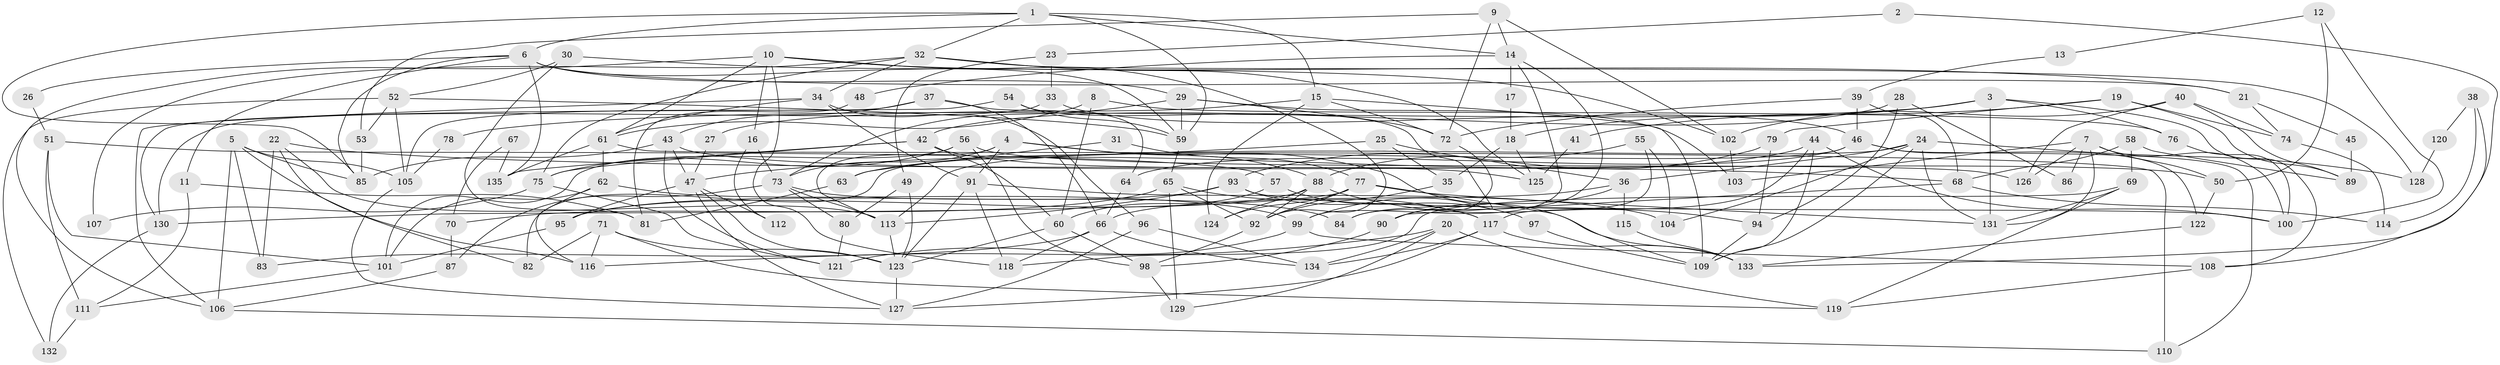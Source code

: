 // Generated by graph-tools (version 1.1) at 2025/50/03/09/25 03:50:10]
// undirected, 135 vertices, 270 edges
graph export_dot {
graph [start="1"]
  node [color=gray90,style=filled];
  1;
  2;
  3;
  4;
  5;
  6;
  7;
  8;
  9;
  10;
  11;
  12;
  13;
  14;
  15;
  16;
  17;
  18;
  19;
  20;
  21;
  22;
  23;
  24;
  25;
  26;
  27;
  28;
  29;
  30;
  31;
  32;
  33;
  34;
  35;
  36;
  37;
  38;
  39;
  40;
  41;
  42;
  43;
  44;
  45;
  46;
  47;
  48;
  49;
  50;
  51;
  52;
  53;
  54;
  55;
  56;
  57;
  58;
  59;
  60;
  61;
  62;
  63;
  64;
  65;
  66;
  67;
  68;
  69;
  70;
  71;
  72;
  73;
  74;
  75;
  76;
  77;
  78;
  79;
  80;
  81;
  82;
  83;
  84;
  85;
  86;
  87;
  88;
  89;
  90;
  91;
  92;
  93;
  94;
  95;
  96;
  97;
  98;
  99;
  100;
  101;
  102;
  103;
  104;
  105;
  106;
  107;
  108;
  109;
  110;
  111;
  112;
  113;
  114;
  115;
  116;
  117;
  118;
  119;
  120;
  121;
  122;
  123;
  124;
  125;
  126;
  127;
  128;
  129;
  130;
  131;
  132;
  133;
  134;
  135;
  1 -- 32;
  1 -- 85;
  1 -- 6;
  1 -- 14;
  1 -- 15;
  1 -- 59;
  2 -- 133;
  2 -- 23;
  3 -- 76;
  3 -- 131;
  3 -- 18;
  3 -- 78;
  3 -- 108;
  4 -- 73;
  4 -- 91;
  4 -- 88;
  4 -- 109;
  4 -- 113;
  5 -- 116;
  5 -- 105;
  5 -- 83;
  5 -- 85;
  5 -- 106;
  6 -- 85;
  6 -- 11;
  6 -- 21;
  6 -- 26;
  6 -- 29;
  6 -- 59;
  6 -- 135;
  7 -- 131;
  7 -- 100;
  7 -- 50;
  7 -- 86;
  7 -- 103;
  7 -- 126;
  8 -- 61;
  8 -- 60;
  8 -- 76;
  9 -- 14;
  9 -- 72;
  9 -- 53;
  9 -- 102;
  10 -- 92;
  10 -- 106;
  10 -- 16;
  10 -- 21;
  10 -- 61;
  10 -- 118;
  11 -- 111;
  11 -- 81;
  12 -- 50;
  12 -- 100;
  12 -- 13;
  13 -- 39;
  14 -- 99;
  14 -- 17;
  14 -- 48;
  14 -- 84;
  15 -- 72;
  15 -- 27;
  15 -- 109;
  15 -- 124;
  16 -- 73;
  16 -- 112;
  17 -- 18;
  18 -- 125;
  18 -- 35;
  19 -- 74;
  19 -- 79;
  19 -- 41;
  19 -- 89;
  20 -- 116;
  20 -- 134;
  20 -- 119;
  20 -- 129;
  21 -- 45;
  21 -- 74;
  22 -- 113;
  22 -- 83;
  22 -- 68;
  22 -- 82;
  23 -- 49;
  23 -- 33;
  24 -- 109;
  24 -- 131;
  24 -- 36;
  24 -- 104;
  24 -- 113;
  24 -- 128;
  25 -- 47;
  25 -- 35;
  25 -- 36;
  26 -- 51;
  27 -- 47;
  28 -- 94;
  28 -- 42;
  28 -- 86;
  29 -- 59;
  29 -- 72;
  29 -- 73;
  29 -- 103;
  30 -- 52;
  30 -- 102;
  30 -- 81;
  31 -- 77;
  31 -- 63;
  32 -- 75;
  32 -- 34;
  32 -- 107;
  32 -- 125;
  32 -- 128;
  33 -- 130;
  33 -- 46;
  34 -- 106;
  34 -- 61;
  34 -- 91;
  34 -- 96;
  35 -- 92;
  36 -- 66;
  36 -- 90;
  36 -- 115;
  37 -- 66;
  37 -- 43;
  37 -- 64;
  37 -- 105;
  38 -- 108;
  38 -- 114;
  38 -- 120;
  39 -- 72;
  39 -- 68;
  39 -- 46;
  40 -- 89;
  40 -- 102;
  40 -- 74;
  40 -- 126;
  41 -- 125;
  42 -- 75;
  42 -- 60;
  42 -- 125;
  42 -- 135;
  43 -- 85;
  43 -- 47;
  43 -- 50;
  43 -- 121;
  44 -- 109;
  44 -- 84;
  44 -- 63;
  44 -- 100;
  45 -- 89;
  46 -- 64;
  46 -- 82;
  46 -- 110;
  46 -- 122;
  47 -- 127;
  47 -- 123;
  47 -- 95;
  47 -- 112;
  48 -- 81;
  49 -- 80;
  49 -- 123;
  50 -- 122;
  51 -- 101;
  51 -- 111;
  51 -- 57;
  52 -- 105;
  52 -- 59;
  52 -- 53;
  52 -- 132;
  53 -- 85;
  54 -- 59;
  54 -- 99;
  54 -- 130;
  55 -- 104;
  55 -- 88;
  55 -- 117;
  56 -- 126;
  56 -- 98;
  56 -- 75;
  56 -- 101;
  57 -- 60;
  57 -- 97;
  58 -- 69;
  58 -- 68;
  58 -- 89;
  59 -- 65;
  60 -- 98;
  60 -- 123;
  61 -- 135;
  61 -- 62;
  61 -- 110;
  62 -- 101;
  62 -- 99;
  62 -- 116;
  63 -- 81;
  64 -- 66;
  65 -- 117;
  65 -- 70;
  65 -- 92;
  65 -- 129;
  66 -- 134;
  66 -- 83;
  66 -- 118;
  67 -- 70;
  67 -- 135;
  68 -- 90;
  68 -- 114;
  69 -- 118;
  69 -- 119;
  69 -- 131;
  70 -- 87;
  71 -- 82;
  71 -- 123;
  71 -- 116;
  71 -- 119;
  72 -- 90;
  73 -- 113;
  73 -- 80;
  73 -- 84;
  73 -- 87;
  74 -- 114;
  75 -- 121;
  75 -- 107;
  76 -- 100;
  77 -- 124;
  77 -- 92;
  77 -- 130;
  77 -- 131;
  77 -- 133;
  78 -- 105;
  79 -- 93;
  79 -- 94;
  80 -- 121;
  87 -- 106;
  88 -- 95;
  88 -- 92;
  88 -- 94;
  88 -- 124;
  90 -- 98;
  91 -- 118;
  91 -- 104;
  91 -- 123;
  92 -- 98;
  93 -- 113;
  93 -- 117;
  93 -- 95;
  93 -- 100;
  94 -- 109;
  95 -- 101;
  96 -- 127;
  96 -- 134;
  97 -- 109;
  98 -- 129;
  99 -- 108;
  99 -- 121;
  101 -- 111;
  102 -- 103;
  105 -- 127;
  106 -- 110;
  108 -- 119;
  111 -- 132;
  113 -- 123;
  115 -- 133;
  117 -- 133;
  117 -- 127;
  117 -- 134;
  120 -- 128;
  122 -- 133;
  123 -- 127;
  130 -- 132;
}
